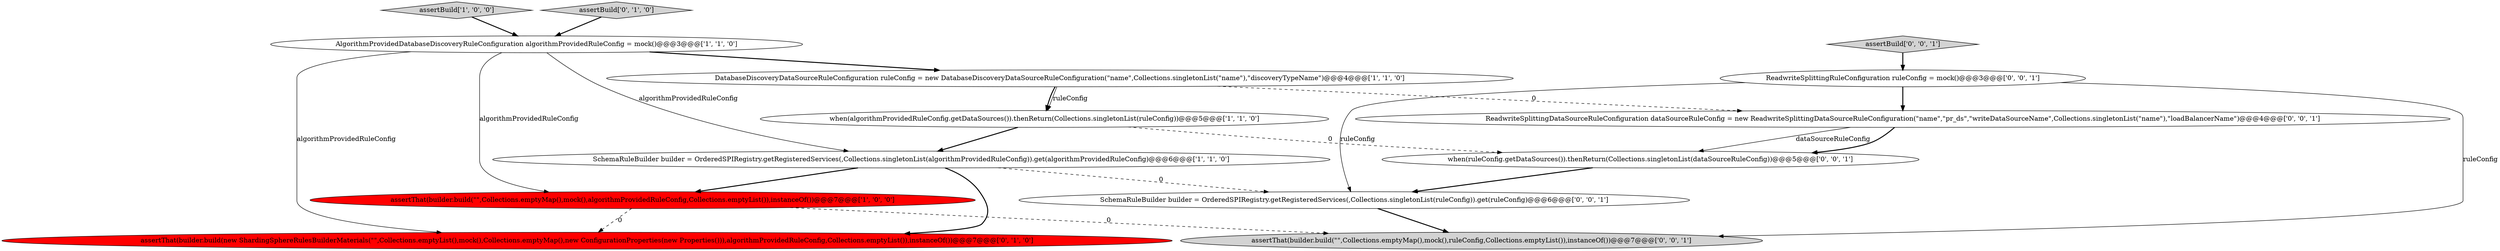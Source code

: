 digraph {
2 [style = filled, label = "assertBuild['1', '0', '0']", fillcolor = lightgray, shape = diamond image = "AAA0AAABBB1BBB"];
4 [style = filled, label = "SchemaRuleBuilder builder = OrderedSPIRegistry.getRegisteredServices(,Collections.singletonList(algorithmProvidedRuleConfig)).get(algorithmProvidedRuleConfig)@@@6@@@['1', '1', '0']", fillcolor = white, shape = ellipse image = "AAA0AAABBB1BBB"];
6 [style = filled, label = "assertThat(builder.build(new ShardingSphereRulesBuilderMaterials(\"\",Collections.emptyList(),mock(),Collections.emptyMap(),new ConfigurationProperties(new Properties())),algorithmProvidedRuleConfig,Collections.emptyList()),instanceOf())@@@7@@@['0', '1', '0']", fillcolor = red, shape = ellipse image = "AAA1AAABBB2BBB"];
10 [style = filled, label = "when(ruleConfig.getDataSources()).thenReturn(Collections.singletonList(dataSourceRuleConfig))@@@5@@@['0', '0', '1']", fillcolor = white, shape = ellipse image = "AAA0AAABBB3BBB"];
12 [style = filled, label = "assertThat(builder.build(\"\",Collections.emptyMap(),mock(),ruleConfig,Collections.emptyList()),instanceOf())@@@7@@@['0', '0', '1']", fillcolor = lightgray, shape = ellipse image = "AAA0AAABBB3BBB"];
7 [style = filled, label = "assertBuild['0', '1', '0']", fillcolor = lightgray, shape = diamond image = "AAA0AAABBB2BBB"];
0 [style = filled, label = "AlgorithmProvidedDatabaseDiscoveryRuleConfiguration algorithmProvidedRuleConfig = mock()@@@3@@@['1', '1', '0']", fillcolor = white, shape = ellipse image = "AAA0AAABBB1BBB"];
9 [style = filled, label = "ReadwriteSplittingRuleConfiguration ruleConfig = mock()@@@3@@@['0', '0', '1']", fillcolor = white, shape = ellipse image = "AAA0AAABBB3BBB"];
11 [style = filled, label = "SchemaRuleBuilder builder = OrderedSPIRegistry.getRegisteredServices(,Collections.singletonList(ruleConfig)).get(ruleConfig)@@@6@@@['0', '0', '1']", fillcolor = white, shape = ellipse image = "AAA0AAABBB3BBB"];
13 [style = filled, label = "assertBuild['0', '0', '1']", fillcolor = lightgray, shape = diamond image = "AAA0AAABBB3BBB"];
8 [style = filled, label = "ReadwriteSplittingDataSourceRuleConfiguration dataSourceRuleConfig = new ReadwriteSplittingDataSourceRuleConfiguration(\"name\",\"pr_ds\",\"writeDataSourceName\",Collections.singletonList(\"name\"),\"loadBalancerName\")@@@4@@@['0', '0', '1']", fillcolor = white, shape = ellipse image = "AAA0AAABBB3BBB"];
5 [style = filled, label = "assertThat(builder.build(\"\",Collections.emptyMap(),mock(),algorithmProvidedRuleConfig,Collections.emptyList()),instanceOf())@@@7@@@['1', '0', '0']", fillcolor = red, shape = ellipse image = "AAA1AAABBB1BBB"];
1 [style = filled, label = "when(algorithmProvidedRuleConfig.getDataSources()).thenReturn(Collections.singletonList(ruleConfig))@@@5@@@['1', '1', '0']", fillcolor = white, shape = ellipse image = "AAA0AAABBB1BBB"];
3 [style = filled, label = "DatabaseDiscoveryDataSourceRuleConfiguration ruleConfig = new DatabaseDiscoveryDataSourceRuleConfiguration(\"name\",Collections.singletonList(\"name\"),\"discoveryTypeName\")@@@4@@@['1', '1', '0']", fillcolor = white, shape = ellipse image = "AAA0AAABBB1BBB"];
0->3 [style = bold, label=""];
8->10 [style = solid, label="dataSourceRuleConfig"];
8->10 [style = bold, label=""];
9->12 [style = solid, label="ruleConfig"];
1->4 [style = bold, label=""];
5->12 [style = dashed, label="0"];
3->1 [style = bold, label=""];
0->5 [style = solid, label="algorithmProvidedRuleConfig"];
4->6 [style = bold, label=""];
7->0 [style = bold, label=""];
11->12 [style = bold, label=""];
1->10 [style = dashed, label="0"];
9->8 [style = bold, label=""];
3->1 [style = solid, label="ruleConfig"];
2->0 [style = bold, label=""];
10->11 [style = bold, label=""];
5->6 [style = dashed, label="0"];
0->6 [style = solid, label="algorithmProvidedRuleConfig"];
3->8 [style = dashed, label="0"];
13->9 [style = bold, label=""];
4->11 [style = dashed, label="0"];
4->5 [style = bold, label=""];
0->4 [style = solid, label="algorithmProvidedRuleConfig"];
9->11 [style = solid, label="ruleConfig"];
}
